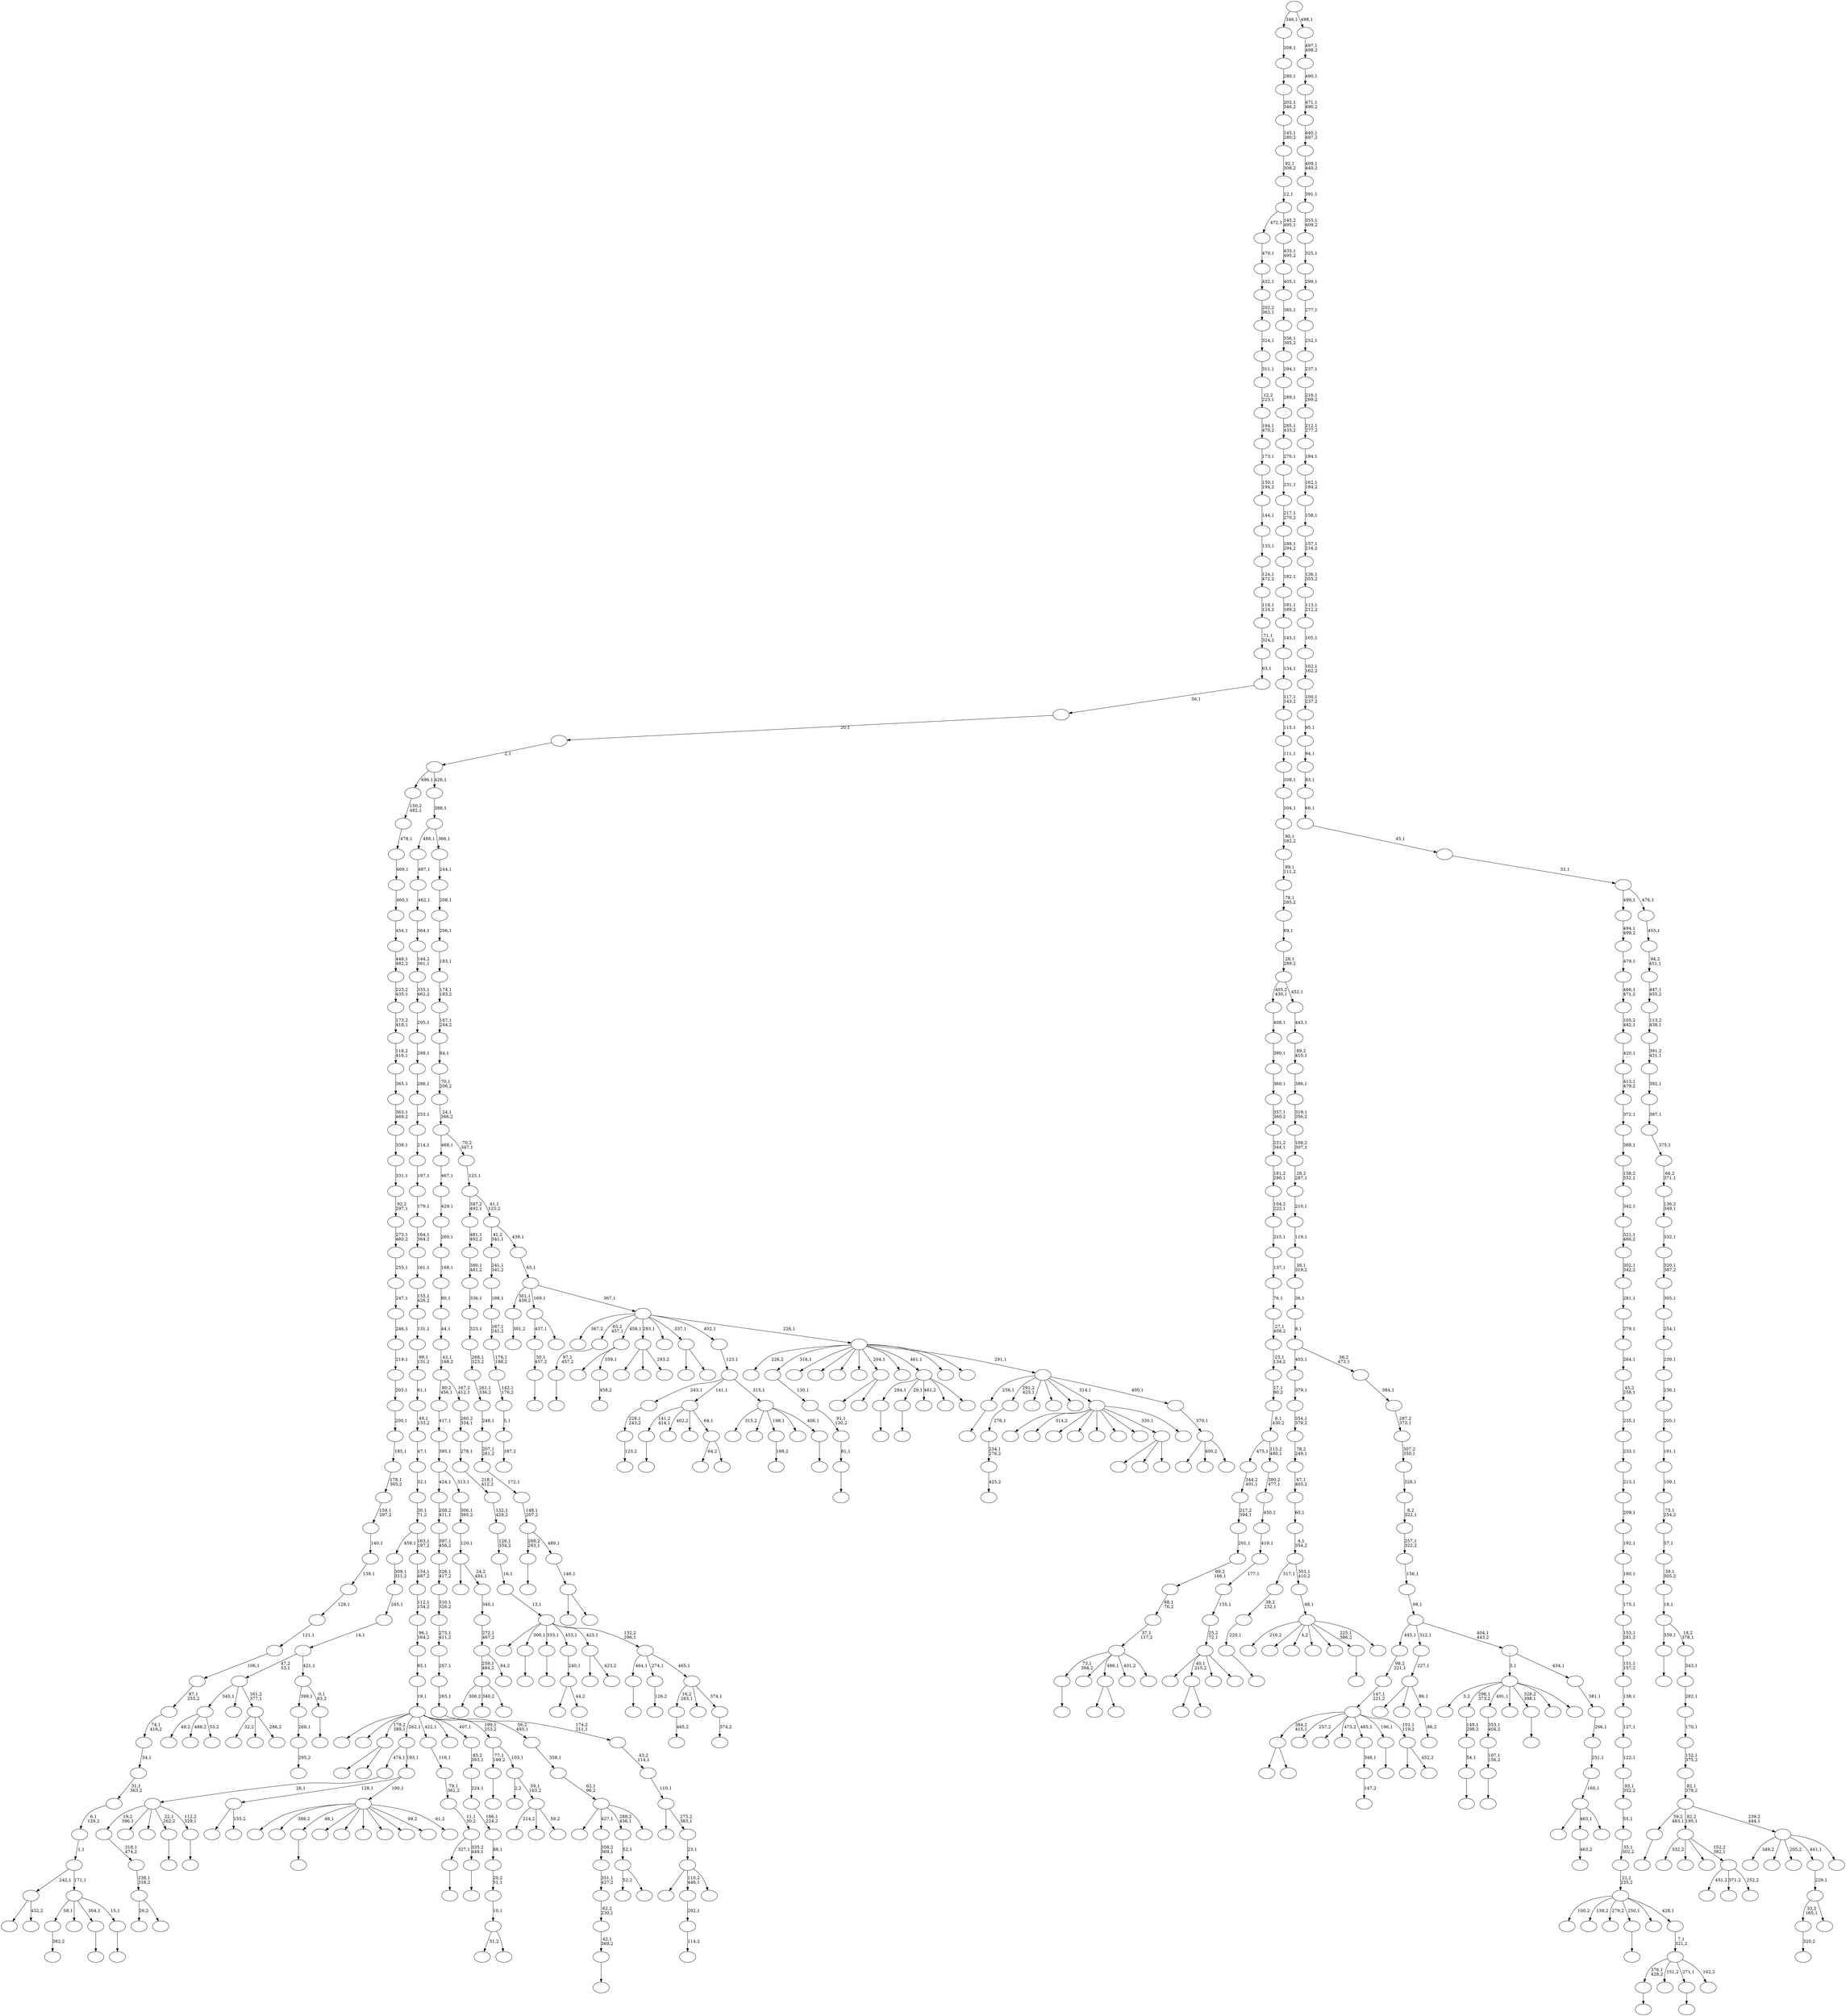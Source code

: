 digraph T {
	700 [label=""]
	699 [label=""]
	698 [label=""]
	697 [label=""]
	696 [label=""]
	695 [label=""]
	694 [label=""]
	693 [label=""]
	692 [label=""]
	691 [label=""]
	690 [label=""]
	689 [label=""]
	688 [label=""]
	687 [label=""]
	686 [label=""]
	685 [label=""]
	684 [label=""]
	683 [label=""]
	682 [label=""]
	681 [label=""]
	680 [label=""]
	679 [label=""]
	678 [label=""]
	677 [label=""]
	676 [label=""]
	675 [label=""]
	674 [label=""]
	673 [label=""]
	672 [label=""]
	671 [label=""]
	670 [label=""]
	669 [label=""]
	668 [label=""]
	667 [label=""]
	666 [label=""]
	665 [label=""]
	664 [label=""]
	663 [label=""]
	662 [label=""]
	661 [label=""]
	660 [label=""]
	659 [label=""]
	658 [label=""]
	657 [label=""]
	656 [label=""]
	655 [label=""]
	654 [label=""]
	653 [label=""]
	652 [label=""]
	651 [label=""]
	650 [label=""]
	649 [label=""]
	648 [label=""]
	647 [label=""]
	646 [label=""]
	645 [label=""]
	644 [label=""]
	643 [label=""]
	642 [label=""]
	641 [label=""]
	640 [label=""]
	639 [label=""]
	638 [label=""]
	637 [label=""]
	636 [label=""]
	635 [label=""]
	634 [label=""]
	633 [label=""]
	632 [label=""]
	631 [label=""]
	630 [label=""]
	629 [label=""]
	628 [label=""]
	627 [label=""]
	626 [label=""]
	625 [label=""]
	624 [label=""]
	623 [label=""]
	622 [label=""]
	621 [label=""]
	620 [label=""]
	619 [label=""]
	618 [label=""]
	617 [label=""]
	616 [label=""]
	615 [label=""]
	614 [label=""]
	613 [label=""]
	612 [label=""]
	611 [label=""]
	610 [label=""]
	609 [label=""]
	608 [label=""]
	607 [label=""]
	606 [label=""]
	605 [label=""]
	604 [label=""]
	603 [label=""]
	602 [label=""]
	601 [label=""]
	600 [label=""]
	599 [label=""]
	598 [label=""]
	597 [label=""]
	596 [label=""]
	595 [label=""]
	594 [label=""]
	593 [label=""]
	592 [label=""]
	591 [label=""]
	590 [label=""]
	589 [label=""]
	588 [label=""]
	587 [label=""]
	586 [label=""]
	585 [label=""]
	584 [label=""]
	583 [label=""]
	582 [label=""]
	581 [label=""]
	580 [label=""]
	579 [label=""]
	578 [label=""]
	577 [label=""]
	576 [label=""]
	575 [label=""]
	574 [label=""]
	573 [label=""]
	572 [label=""]
	571 [label=""]
	570 [label=""]
	569 [label=""]
	568 [label=""]
	567 [label=""]
	566 [label=""]
	565 [label=""]
	564 [label=""]
	563 [label=""]
	562 [label=""]
	561 [label=""]
	560 [label=""]
	559 [label=""]
	558 [label=""]
	557 [label=""]
	556 [label=""]
	555 [label=""]
	554 [label=""]
	553 [label=""]
	552 [label=""]
	551 [label=""]
	550 [label=""]
	549 [label=""]
	548 [label=""]
	547 [label=""]
	546 [label=""]
	545 [label=""]
	544 [label=""]
	543 [label=""]
	542 [label=""]
	541 [label=""]
	540 [label=""]
	539 [label=""]
	538 [label=""]
	537 [label=""]
	536 [label=""]
	535 [label=""]
	534 [label=""]
	533 [label=""]
	532 [label=""]
	531 [label=""]
	530 [label=""]
	529 [label=""]
	528 [label=""]
	527 [label=""]
	526 [label=""]
	525 [label=""]
	524 [label=""]
	523 [label=""]
	522 [label=""]
	521 [label=""]
	520 [label=""]
	519 [label=""]
	518 [label=""]
	517 [label=""]
	516 [label=""]
	515 [label=""]
	514 [label=""]
	513 [label=""]
	512 [label=""]
	511 [label=""]
	510 [label=""]
	509 [label=""]
	508 [label=""]
	507 [label=""]
	506 [label=""]
	505 [label=""]
	504 [label=""]
	503 [label=""]
	502 [label=""]
	501 [label=""]
	500 [label=""]
	499 [label=""]
	498 [label=""]
	497 [label=""]
	496 [label=""]
	495 [label=""]
	494 [label=""]
	493 [label=""]
	492 [label=""]
	491 [label=""]
	490 [label=""]
	489 [label=""]
	488 [label=""]
	487 [label=""]
	486 [label=""]
	485 [label=""]
	484 [label=""]
	483 [label=""]
	482 [label=""]
	481 [label=""]
	480 [label=""]
	479 [label=""]
	478 [label=""]
	477 [label=""]
	476 [label=""]
	475 [label=""]
	474 [label=""]
	473 [label=""]
	472 [label=""]
	471 [label=""]
	470 [label=""]
	469 [label=""]
	468 [label=""]
	467 [label=""]
	466 [label=""]
	465 [label=""]
	464 [label=""]
	463 [label=""]
	462 [label=""]
	461 [label=""]
	460 [label=""]
	459 [label=""]
	458 [label=""]
	457 [label=""]
	456 [label=""]
	455 [label=""]
	454 [label=""]
	453 [label=""]
	452 [label=""]
	451 [label=""]
	450 [label=""]
	449 [label=""]
	448 [label=""]
	447 [label=""]
	446 [label=""]
	445 [label=""]
	444 [label=""]
	443 [label=""]
	442 [label=""]
	441 [label=""]
	440 [label=""]
	439 [label=""]
	438 [label=""]
	437 [label=""]
	436 [label=""]
	435 [label=""]
	434 [label=""]
	433 [label=""]
	432 [label=""]
	431 [label=""]
	430 [label=""]
	429 [label=""]
	428 [label=""]
	427 [label=""]
	426 [label=""]
	425 [label=""]
	424 [label=""]
	423 [label=""]
	422 [label=""]
	421 [label=""]
	420 [label=""]
	419 [label=""]
	418 [label=""]
	417 [label=""]
	416 [label=""]
	415 [label=""]
	414 [label=""]
	413 [label=""]
	412 [label=""]
	411 [label=""]
	410 [label=""]
	409 [label=""]
	408 [label=""]
	407 [label=""]
	406 [label=""]
	405 [label=""]
	404 [label=""]
	403 [label=""]
	402 [label=""]
	401 [label=""]
	400 [label=""]
	399 [label=""]
	398 [label=""]
	397 [label=""]
	396 [label=""]
	395 [label=""]
	394 [label=""]
	393 [label=""]
	392 [label=""]
	391 [label=""]
	390 [label=""]
	389 [label=""]
	388 [label=""]
	387 [label=""]
	386 [label=""]
	385 [label=""]
	384 [label=""]
	383 [label=""]
	382 [label=""]
	381 [label=""]
	380 [label=""]
	379 [label=""]
	378 [label=""]
	377 [label=""]
	376 [label=""]
	375 [label=""]
	374 [label=""]
	373 [label=""]
	372 [label=""]
	371 [label=""]
	370 [label=""]
	369 [label=""]
	368 [label=""]
	367 [label=""]
	366 [label=""]
	365 [label=""]
	364 [label=""]
	363 [label=""]
	362 [label=""]
	361 [label=""]
	360 [label=""]
	359 [label=""]
	358 [label=""]
	357 [label=""]
	356 [label=""]
	355 [label=""]
	354 [label=""]
	353 [label=""]
	352 [label=""]
	351 [label=""]
	350 [label=""]
	349 [label=""]
	348 [label=""]
	347 [label=""]
	346 [label=""]
	345 [label=""]
	344 [label=""]
	343 [label=""]
	342 [label=""]
	341 [label=""]
	340 [label=""]
	339 [label=""]
	338 [label=""]
	337 [label=""]
	336 [label=""]
	335 [label=""]
	334 [label=""]
	333 [label=""]
	332 [label=""]
	331 [label=""]
	330 [label=""]
	329 [label=""]
	328 [label=""]
	327 [label=""]
	326 [label=""]
	325 [label=""]
	324 [label=""]
	323 [label=""]
	322 [label=""]
	321 [label=""]
	320 [label=""]
	319 [label=""]
	318 [label=""]
	317 [label=""]
	316 [label=""]
	315 [label=""]
	314 [label=""]
	313 [label=""]
	312 [label=""]
	311 [label=""]
	310 [label=""]
	309 [label=""]
	308 [label=""]
	307 [label=""]
	306 [label=""]
	305 [label=""]
	304 [label=""]
	303 [label=""]
	302 [label=""]
	301 [label=""]
	300 [label=""]
	299 [label=""]
	298 [label=""]
	297 [label=""]
	296 [label=""]
	295 [label=""]
	294 [label=""]
	293 [label=""]
	292 [label=""]
	291 [label=""]
	290 [label=""]
	289 [label=""]
	288 [label=""]
	287 [label=""]
	286 [label=""]
	285 [label=""]
	284 [label=""]
	283 [label=""]
	282 [label=""]
	281 [label=""]
	280 [label=""]
	279 [label=""]
	278 [label=""]
	277 [label=""]
	276 [label=""]
	275 [label=""]
	274 [label=""]
	273 [label=""]
	272 [label=""]
	271 [label=""]
	270 [label=""]
	269 [label=""]
	268 [label=""]
	267 [label=""]
	266 [label=""]
	265 [label=""]
	264 [label=""]
	263 [label=""]
	262 [label=""]
	261 [label=""]
	260 [label=""]
	259 [label=""]
	258 [label=""]
	257 [label=""]
	256 [label=""]
	255 [label=""]
	254 [label=""]
	253 [label=""]
	252 [label=""]
	251 [label=""]
	250 [label=""]
	249 [label=""]
	248 [label=""]
	247 [label=""]
	246 [label=""]
	245 [label=""]
	244 [label=""]
	243 [label=""]
	242 [label=""]
	241 [label=""]
	240 [label=""]
	239 [label=""]
	238 [label=""]
	237 [label=""]
	236 [label=""]
	235 [label=""]
	234 [label=""]
	233 [label=""]
	232 [label=""]
	231 [label=""]
	230 [label=""]
	229 [label=""]
	228 [label=""]
	227 [label=""]
	226 [label=""]
	225 [label=""]
	224 [label=""]
	223 [label=""]
	222 [label=""]
	221 [label=""]
	220 [label=""]
	219 [label=""]
	218 [label=""]
	217 [label=""]
	216 [label=""]
	215 [label=""]
	214 [label=""]
	213 [label=""]
	212 [label=""]
	211 [label=""]
	210 [label=""]
	209 [label=""]
	208 [label=""]
	207 [label=""]
	206 [label=""]
	205 [label=""]
	204 [label=""]
	203 [label=""]
	202 [label=""]
	201 [label=""]
	200 [label=""]
	199 [label=""]
	198 [label=""]
	197 [label=""]
	196 [label=""]
	195 [label=""]
	194 [label=""]
	193 [label=""]
	192 [label=""]
	191 [label=""]
	190 [label=""]
	189 [label=""]
	188 [label=""]
	187 [label=""]
	186 [label=""]
	185 [label=""]
	184 [label=""]
	183 [label=""]
	182 [label=""]
	181 [label=""]
	180 [label=""]
	179 [label=""]
	178 [label=""]
	177 [label=""]
	176 [label=""]
	175 [label=""]
	174 [label=""]
	173 [label=""]
	172 [label=""]
	171 [label=""]
	170 [label=""]
	169 [label=""]
	168 [label=""]
	167 [label=""]
	166 [label=""]
	165 [label=""]
	164 [label=""]
	163 [label=""]
	162 [label=""]
	161 [label=""]
	160 [label=""]
	159 [label=""]
	158 [label=""]
	157 [label=""]
	156 [label=""]
	155 [label=""]
	154 [label=""]
	153 [label=""]
	152 [label=""]
	151 [label=""]
	150 [label=""]
	149 [label=""]
	148 [label=""]
	147 [label=""]
	146 [label=""]
	145 [label=""]
	144 [label=""]
	143 [label=""]
	142 [label=""]
	141 [label=""]
	140 [label=""]
	139 [label=""]
	138 [label=""]
	137 [label=""]
	136 [label=""]
	135 [label=""]
	134 [label=""]
	133 [label=""]
	132 [label=""]
	131 [label=""]
	130 [label=""]
	129 [label=""]
	128 [label=""]
	127 [label=""]
	126 [label=""]
	125 [label=""]
	124 [label=""]
	123 [label=""]
	122 [label=""]
	121 [label=""]
	120 [label=""]
	119 [label=""]
	118 [label=""]
	117 [label=""]
	116 [label=""]
	115 [label=""]
	114 [label=""]
	113 [label=""]
	112 [label=""]
	111 [label=""]
	110 [label=""]
	109 [label=""]
	108 [label=""]
	107 [label=""]
	106 [label=""]
	105 [label=""]
	104 [label=""]
	103 [label=""]
	102 [label=""]
	101 [label=""]
	100 [label=""]
	99 [label=""]
	98 [label=""]
	97 [label=""]
	96 [label=""]
	95 [label=""]
	94 [label=""]
	93 [label=""]
	92 [label=""]
	91 [label=""]
	90 [label=""]
	89 [label=""]
	88 [label=""]
	87 [label=""]
	86 [label=""]
	85 [label=""]
	84 [label=""]
	83 [label=""]
	82 [label=""]
	81 [label=""]
	80 [label=""]
	79 [label=""]
	78 [label=""]
	77 [label=""]
	76 [label=""]
	75 [label=""]
	74 [label=""]
	73 [label=""]
	72 [label=""]
	71 [label=""]
	70 [label=""]
	69 [label=""]
	68 [label=""]
	67 [label=""]
	66 [label=""]
	65 [label=""]
	64 [label=""]
	63 [label=""]
	62 [label=""]
	61 [label=""]
	60 [label=""]
	59 [label=""]
	58 [label=""]
	57 [label=""]
	56 [label=""]
	55 [label=""]
	54 [label=""]
	53 [label=""]
	52 [label=""]
	51 [label=""]
	50 [label=""]
	49 [label=""]
	48 [label=""]
	47 [label=""]
	46 [label=""]
	45 [label=""]
	44 [label=""]
	43 [label=""]
	42 [label=""]
	41 [label=""]
	40 [label=""]
	39 [label=""]
	38 [label=""]
	37 [label=""]
	36 [label=""]
	35 [label=""]
	34 [label=""]
	33 [label=""]
	32 [label=""]
	31 [label=""]
	30 [label=""]
	29 [label=""]
	28 [label=""]
	27 [label=""]
	26 [label=""]
	25 [label=""]
	24 [label=""]
	23 [label=""]
	22 [label=""]
	21 [label=""]
	20 [label=""]
	19 [label=""]
	18 [label=""]
	17 [label=""]
	16 [label=""]
	15 [label=""]
	14 [label=""]
	13 [label=""]
	12 [label=""]
	11 [label=""]
	10 [label=""]
	9 [label=""]
	8 [label=""]
	7 [label=""]
	6 [label=""]
	5 [label=""]
	4 [label=""]
	3 [label=""]
	2 [label=""]
	1 [label=""]
	0 [label=""]
	696 -> 697 [label=""]
	693 -> 694 [label=""]
	692 -> 693 [label="42,1\n369,2"]
	691 -> 692 [label="62,2\n230,1"]
	690 -> 691 [label="351,1\n427,2"]
	689 -> 690 [label="358,2\n369,1"]
	681 -> 682 [label="123,2"]
	680 -> 681 [label="228,1\n243,2"]
	678 -> 679 [label=""]
	670 -> 671 [label=""]
	665 -> 666 [label=""]
	662 -> 663 [label=""]
	661 -> 662 [label="54,1"]
	660 -> 661 [label="149,1\n298,2"]
	658 -> 659 [label=""]
	656 -> 657 [label=""]
	652 -> 653 [label=""]
	650 -> 651 [label=""]
	649 -> 650 [label="81,1"]
	648 -> 649 [label="91,1\n130,2"]
	647 -> 648 [label="130,1"]
	639 -> 640 [label="114,2"]
	638 -> 639 [label="292,1"]
	636 -> 642 [label=""]
	636 -> 637 [label=""]
	635 -> 636 [label="146,1"]
	634 -> 665 [label="268,2\n283,1"]
	634 -> 635 [label="489,1"]
	633 -> 634 [label="148,1\n207,2"]
	632 -> 633 [label="172,1"]
	631 -> 632 [label="207,1\n261,2"]
	630 -> 631 [label="248,1"]
	629 -> 630 [label="261,1\n336,2"]
	628 -> 629 [label="268,1\n323,2"]
	627 -> 628 [label="323,1"]
	626 -> 627 [label="336,1"]
	625 -> 626 [label="380,1\n481,2"]
	624 -> 625 [label="481,1\n492,2"]
	620 -> 621 [label=""]
	617 -> 618 [label="425,2"]
	616 -> 617 [label="234,1\n276,2"]
	615 -> 616 [label="276,1"]
	612 -> 613 [label=""]
	608 -> 698 [label=""]
	608 -> 609 [label="155,2"]
	606 -> 684 [label="26,2"]
	606 -> 607 [label=""]
	605 -> 606 [label="238,1\n318,2"]
	604 -> 605 [label="318,1\n474,2"]
	601 -> 602 [label=""]
	600 -> 601 [label="97,1\n457,2"]
	597 -> 623 [label=""]
	597 -> 598 [label=""]
	593 -> 594 [label="295,2"]
	592 -> 593 [label="269,1"]
	588 -> 589 [label=""]
	587 -> 588 [label="220,1"]
	586 -> 587 [label="38,2\n232,1"]
	583 -> 584 [label="198,2"]
	580 -> 581 [label=""]
	579 -> 580 [label="107,1\n156,2"]
	578 -> 579 [label="353,1\n404,2"]
	574 -> 575 [label="320,2"]
	571 -> 572 [label="362,2"]
	569 -> 619 [label=""]
	569 -> 570 [label=""]
	564 -> 614 [label=""]
	564 -> 565 [label=""]
	560 -> 561 [label="465,2"]
	556 -> 557 [label=""]
	553 -> 554 [label=""]
	550 -> 551 [label="458,2"]
	549 -> 667 [label=""]
	549 -> 550 [label="359,1"]
	546 -> 547 [label=""]
	543 -> 544 [label="463,2"]
	541 -> 542 [label=""]
	526 -> 527 [label=""]
	525 -> 526 [label="50,1\n437,2"]
	522 -> 573 [label=""]
	522 -> 523 [label=""]
	516 -> 517 [label=""]
	513 -> 514 [label=""]
	510 -> 511 [label=""]
	509 -> 604 [label="19,2\n396,1"]
	509 -> 548 [label=""]
	509 -> 540 [label=""]
	509 -> 516 [label="22,1\n262,2"]
	509 -> 510 [label="112,2\n329,1"]
	508 -> 509 [label="26,1"]
	500 -> 501 [label="187,2"]
	499 -> 500 [label="5,1"]
	498 -> 499 [label="142,1\n176,2"]
	497 -> 498 [label="176,1\n188,2"]
	496 -> 497 [label="187,1\n241,2"]
	495 -> 496 [label="188,1"]
	494 -> 495 [label="241,1\n341,2"]
	492 -> 668 [label=""]
	492 -> 493 [label=""]
	487 -> 488 [label="301,2"]
	485 -> 673 [label=""]
	485 -> 638 [label="110,2\n446,1"]
	485 -> 486 [label=""]
	484 -> 485 [label="23,1"]
	483 -> 535 [label=""]
	483 -> 484 [label="275,2\n383,1"]
	482 -> 483 [label="110,1"]
	481 -> 482 [label="43,2\n114,1"]
	480 -> 481 [label="174,2\n211,1"]
	479 -> 480 [label="265,1"]
	478 -> 479 [label="267,1"]
	477 -> 478 [label="275,1\n411,2"]
	476 -> 477 [label="310,1\n326,2"]
	475 -> 476 [label="326,1\n417,2"]
	474 -> 475 [label="397,1\n456,2"]
	473 -> 474 [label="208,2\n411,1"]
	470 -> 591 [label="64,2"]
	470 -> 471 [label=""]
	469 -> 678 [label="141,2\n414,1"]
	469 -> 563 [label="402,2"]
	469 -> 521 [label=""]
	469 -> 470 [label="64,1"]
	466 -> 467 [label="126,2"]
	461 -> 538 [label="306,2"]
	461 -> 536 [label="340,2"]
	461 -> 462 [label=""]
	458 -> 700 [label=""]
	458 -> 459 [label="432,2"]
	454 -> 646 [label="49,2"]
	454 -> 545 [label="488,2"]
	454 -> 455 [label="53,2"]
	451 -> 504 [label=""]
	451 -> 502 [label=""]
	451 -> 452 [label=""]
	449 -> 645 [label=""]
	449 -> 596 [label="314,2"]
	449 -> 537 [label=""]
	449 -> 528 [label=""]
	449 -> 518 [label=""]
	449 -> 506 [label=""]
	449 -> 489 [label=""]
	449 -> 451 [label="330,1"]
	449 -> 450 [label=""]
	444 -> 669 [label=""]
	444 -> 445 [label="44,2"]
	443 -> 444 [label="240,1"]
	439 -> 440 [label=""]
	437 -> 699 [label=""]
	437 -> 688 [label="388,2"]
	437 -> 541 [label="46,1"]
	437 -> 524 [label=""]
	437 -> 503 [label=""]
	437 -> 460 [label=""]
	437 -> 453 [label=""]
	437 -> 442 [label=""]
	437 -> 441 [label="99,2"]
	437 -> 438 [label="61,2"]
	436 -> 608 [label="128,1"]
	436 -> 437 [label="190,1"]
	435 -> 508 [label="474,1"]
	435 -> 436 [label="193,1"]
	433 -> 525 [label="437,1"]
	433 -> 434 [label=""]
	431 -> 432 [label=""]
	429 -> 430 [label="147,2"]
	428 -> 429 [label="348,1"]
	425 -> 461 [label="259,1\n484,2"]
	425 -> 426 [label="84,2"]
	424 -> 425 [label="272,1\n467,2"]
	423 -> 424 [label="340,1"]
	422 -> 505 [label=""]
	422 -> 423 [label="24,2\n484,1"]
	421 -> 422 [label="120,1"]
	420 -> 421 [label="306,1\n395,2"]
	419 -> 473 [label="424,1"]
	419 -> 420 [label="313,1"]
	418 -> 419 [label="395,1"]
	417 -> 418 [label="417,1"]
	415 -> 416 [label=""]
	414 -> 656 [label="327,1"]
	414 -> 415 [label="335,2\n449,1"]
	413 -> 414 [label="11,1\n30,2"]
	412 -> 413 [label="79,1\n361,2"]
	411 -> 412 [label="116,1"]
	409 -> 652 [label="284,1"]
	409 -> 612 [label="29,1"]
	409 -> 562 [label="461,2"]
	409 -> 447 [label=""]
	409 -> 410 [label=""]
	407 -> 408 [label=""]
	405 -> 406 [label=""]
	401 -> 567 [label="52,2"]
	401 -> 402 [label=""]
	400 -> 401 [label="52,1"]
	398 -> 696 [label="73,1\n394,2"]
	398 -> 566 [label=""]
	398 -> 564 [label="486,1"]
	398 -> 448 [label="401,2"]
	398 -> 399 [label=""]
	397 -> 398 [label="37,1\n117,2"]
	396 -> 397 [label="68,1\n76,2"]
	395 -> 396 [label="69,2\n166,1"]
	394 -> 395 [label="201,1"]
	393 -> 394 [label="217,2\n394,1"]
	392 -> 393 [label="344,2\n401,1"]
	390 -> 672 [label="32,2"]
	390 -> 622 [label=""]
	390 -> 391 [label="286,2"]
	389 -> 454 [label="345,1"]
	389 -> 404 [label=""]
	389 -> 390 [label="161,2\n377,1"]
	387 -> 687 [label=""]
	387 -> 403 [label=""]
	387 -> 388 [label="293,2"]
	384 -> 385 [label=""]
	382 -> 490 [label=""]
	382 -> 383 [label="423,2"]
	380 -> 381 [label=""]
	374 -> 375 [label=""]
	373 -> 571 [label="58,1"]
	373 -> 539 [label=""]
	373 -> 439 [label="304,1"]
	373 -> 374 [label="15,1"]
	372 -> 458 [label="242,1"]
	372 -> 373 [label="171,1"]
	371 -> 372 [label="1,1"]
	370 -> 371 [label="6,1\n129,2"]
	369 -> 370 [label="31,1\n363,2"]
	368 -> 369 [label="34,1"]
	367 -> 368 [label="74,1\n416,2"]
	366 -> 367 [label="87,1\n255,2"]
	365 -> 366 [label="106,1"]
	364 -> 365 [label="121,1"]
	363 -> 364 [label="129,1"]
	362 -> 363 [label="139,1"]
	361 -> 362 [label="140,1"]
	360 -> 361 [label="159,1\n297,2"]
	359 -> 360 [label="178,1\n365,2"]
	358 -> 359 [label="185,1"]
	357 -> 358 [label="200,1"]
	356 -> 357 [label="203,1"]
	355 -> 356 [label="219,1"]
	354 -> 355 [label="246,1"]
	353 -> 354 [label="247,1"]
	352 -> 353 [label="255,1"]
	351 -> 352 [label="273,1\n460,2"]
	350 -> 351 [label="92,2\n297,1"]
	349 -> 350 [label="331,1"]
	348 -> 349 [label="338,1"]
	347 -> 348 [label="363,1\n469,2"]
	346 -> 347 [label="365,1"]
	345 -> 346 [label="118,2\n416,1"]
	344 -> 345 [label="173,2\n418,1"]
	343 -> 344 [label="223,2\n435,1"]
	342 -> 343 [label="448,1\n482,2"]
	341 -> 342 [label="454,1"]
	340 -> 341 [label="460,1"]
	339 -> 340 [label="469,1"]
	338 -> 339 [label="478,1"]
	337 -> 338 [label="150,2\n482,1"]
	335 -> 685 [label="210,2"]
	335 -> 655 [label=""]
	335 -> 595 [label="4,2"]
	335 -> 558 [label=""]
	335 -> 507 [label=""]
	335 -> 407 [label="225,1\n386,2"]
	335 -> 336 [label=""]
	334 -> 335 [label="48,1"]
	333 -> 586 [label="317,1"]
	333 -> 334 [label="303,1\n410,2"]
	332 -> 333 [label="4,1\n354,2"]
	331 -> 332 [label="60,1"]
	330 -> 331 [label="67,1\n403,2"]
	329 -> 330 [label="78,2\n249,1"]
	328 -> 329 [label="354,1\n379,2"]
	327 -> 328 [label="379,1"]
	325 -> 654 [label=""]
	325 -> 522 [label="40,1\n215,2"]
	325 -> 464 [label=""]
	325 -> 326 [label=""]
	324 -> 325 [label="25,2\n72,1"]
	323 -> 324 [label="135,1"]
	322 -> 323 [label="177,1"]
	321 -> 322 [label="419,1"]
	320 -> 321 [label="450,1"]
	319 -> 320 [label="390,2\n477,1"]
	318 -> 392 [label="475,1"]
	318 -> 319 [label="115,2\n480,1"]
	317 -> 318 [label="9,1\n430,2"]
	316 -> 317 [label="17,1\n90,2"]
	315 -> 316 [label="25,1\n134,2"]
	314 -> 315 [label="27,1\n408,2"]
	313 -> 314 [label="76,1"]
	312 -> 313 [label="137,1"]
	311 -> 312 [label="215,1"]
	310 -> 311 [label="104,2\n222,1"]
	309 -> 310 [label="181,2\n290,1"]
	308 -> 309 [label="231,2\n344,1"]
	307 -> 308 [label="357,1\n360,2"]
	306 -> 307 [label="360,1"]
	305 -> 306 [label="390,1"]
	304 -> 305 [label="408,1"]
	302 -> 303 [label=""]
	301 -> 592 [label="399,1"]
	301 -> 302 [label="0,1\n63,2"]
	300 -> 389 [label="47,2\n53,1"]
	300 -> 301 [label="421,1"]
	299 -> 300 [label="14,1"]
	298 -> 299 [label="245,1"]
	297 -> 298 [label="309,1\n311,2"]
	292 -> 512 [label="51,2"]
	292 -> 293 [label=""]
	291 -> 292 [label="10,1"]
	290 -> 291 [label="20,2\n51,1"]
	289 -> 290 [label="88,1"]
	288 -> 289 [label="186,1\n224,2"]
	287 -> 288 [label="224,1"]
	286 -> 287 [label="85,2\n393,1"]
	284 -> 285 [label=""]
	281 -> 472 [label=""]
	281 -> 282 [label="452,2"]
	280 -> 597 [label="384,2\n415,1"]
	280 -> 590 [label="257,2"]
	280 -> 568 [label=""]
	280 -> 446 [label="473,2"]
	280 -> 428 [label="485,1"]
	280 -> 405 [label="196,1"]
	280 -> 281 [label="101,1\n119,2"]
	279 -> 280 [label="147,1\n221,2"]
	278 -> 279 [label="98,2\n221,1"]
	276 -> 664 [label="3,2"]
	276 -> 660 [label="298,1\n373,2"]
	276 -> 578 [label="491,1"]
	276 -> 534 [label=""]
	276 -> 513 [label="328,2\n398,1"]
	276 -> 463 [label=""]
	276 -> 277 [label=""]
	274 -> 275 [label="374,2"]
	273 -> 560 [label="16,2\n263,1"]
	273 -> 520 [label=""]
	273 -> 274 [label="374,1"]
	272 -> 658 [label="464,1"]
	272 -> 466 [label="274,1"]
	272 -> 273 [label="465,1"]
	271 -> 585 [label=""]
	271 -> 556 [label="300,1"]
	271 -> 553 [label="333,1"]
	271 -> 443 [label="453,1"]
	271 -> 382 [label="423,1"]
	271 -> 272 [label="132,2\n296,1"]
	270 -> 271 [label="13,1"]
	269 -> 270 [label="16,1"]
	268 -> 269 [label="126,1\n334,2"]
	267 -> 268 [label="132,1\n429,2"]
	266 -> 267 [label="218,1\n412,2"]
	265 -> 266 [label="278,1"]
	264 -> 265 [label="260,2\n334,1"]
	263 -> 417 [label="80,2\n456,1"]
	263 -> 264 [label="167,2\n412,1"]
	262 -> 263 [label="43,1\n168,2"]
	261 -> 262 [label="44,1"]
	260 -> 261 [label="80,1"]
	259 -> 260 [label="168,1"]
	258 -> 259 [label="260,1"]
	257 -> 258 [label="429,1"]
	256 -> 257 [label="467,1"]
	254 -> 533 [label="214,2"]
	254 -> 491 [label=""]
	254 -> 255 [label="59,2"]
	253 -> 296 [label="2,2"]
	253 -> 254 [label="59,1\n163,2"]
	252 -> 431 [label="77,1\n199,2"]
	252 -> 253 [label="103,1"]
	250 -> 620 [label="376,1\n428,2"]
	250 -> 582 [label="151,2"]
	250 -> 546 [label="271,1"]
	250 -> 251 [label="102,2"]
	249 -> 250 [label="7,1\n321,2"]
	248 -> 674 [label="100,2"]
	248 -> 559 [label="138,2"]
	248 -> 457 [label="279,2"]
	248 -> 384 [label="250,1"]
	248 -> 378 [label=""]
	248 -> 249 [label="428,1"]
	247 -> 248 [label="21,1\n235,2"]
	246 -> 247 [label="35,1\n302,2"]
	245 -> 246 [label="55,1"]
	244 -> 245 [label="93,1\n352,2"]
	243 -> 244 [label="122,1"]
	242 -> 243 [label="127,1"]
	241 -> 242 [label="138,1"]
	240 -> 241 [label="151,1\n157,2"]
	239 -> 240 [label="153,1\n281,2"]
	238 -> 239 [label="175,1"]
	237 -> 238 [label="180,1"]
	236 -> 237 [label="192,1"]
	235 -> 236 [label="209,1"]
	234 -> 235 [label="213,1"]
	233 -> 234 [label="233,1"]
	232 -> 233 [label="235,1"]
	231 -> 232 [label="45,2\n258,1"]
	230 -> 231 [label="264,1"]
	229 -> 230 [label="279,1"]
	228 -> 229 [label="281,1"]
	227 -> 228 [label="302,1\n342,2"]
	226 -> 227 [label="321,1\n466,2"]
	225 -> 226 [label="342,1"]
	224 -> 225 [label="158,2\n352,1"]
	223 -> 224 [label="368,1"]
	222 -> 223 [label="372,1"]
	221 -> 222 [label="413,1\n479,2"]
	220 -> 221 [label="420,1"]
	219 -> 220 [label="105,2\n442,1"]
	218 -> 219 [label="466,1\n471,2"]
	217 -> 218 [label="479,1"]
	216 -> 217 [label="494,1\n499,2"]
	214 -> 427 [label=""]
	214 -> 215 [label=""]
	212 -> 695 [label=""]
	212 -> 689 [label="427,1"]
	212 -> 400 [label="288,2\n436,1"]
	212 -> 213 [label=""]
	211 -> 212 [label="62,1\n96,2"]
	210 -> 211 [label="358,1"]
	209 -> 677 [label=""]
	209 -> 532 [label=""]
	209 -> 492 [label="179,2\n389,1"]
	209 -> 435 [label="262,1"]
	209 -> 411 [label="422,1"]
	209 -> 295 [label=""]
	209 -> 286 [label="407,1"]
	209 -> 252 [label="199,1\n253,2"]
	209 -> 210 [label="56,2\n493,1"]
	208 -> 209 [label="19,1"]
	207 -> 208 [label="85,1"]
	206 -> 207 [label="96,1\n164,2"]
	205 -> 206 [label="112,1\n154,2"]
	204 -> 205 [label="154,1\n487,2"]
	203 -> 297 [label="459,1"]
	203 -> 204 [label="163,1\n197,2"]
	202 -> 203 [label="30,1\n71,2"]
	201 -> 202 [label="32,1"]
	200 -> 201 [label="47,1"]
	199 -> 200 [label="49,1\n133,2"]
	198 -> 199 [label="61,1"]
	197 -> 198 [label="99,1\n131,2"]
	196 -> 197 [label="131,1"]
	195 -> 196 [label="155,1\n426,2"]
	194 -> 195 [label="161,1"]
	193 -> 194 [label="164,1\n364,2"]
	192 -> 193 [label="179,1"]
	191 -> 192 [label="197,1"]
	190 -> 191 [label="214,1"]
	189 -> 190 [label="253,1"]
	188 -> 189 [label="286,1"]
	187 -> 188 [label="288,1"]
	186 -> 187 [label="295,1"]
	185 -> 186 [label="335,1\n462,2"]
	184 -> 185 [label="144,2\n361,1"]
	183 -> 184 [label="364,1"]
	182 -> 183 [label="462,1"]
	181 -> 182 [label="487,1"]
	179 -> 180 [label="86,2"]
	178 -> 611 [label=""]
	178 -> 376 [label=""]
	178 -> 179 [label="86,1"]
	177 -> 178 [label="227,1"]
	175 -> 574 [label="33,2\n165,1"]
	175 -> 176 [label=""]
	174 -> 175 [label="229,1"]
	172 -> 173 [label=""]
	171 -> 686 [label="315,2"]
	171 -> 675 [label=""]
	171 -> 583 [label="198,1"]
	171 -> 456 [label=""]
	171 -> 172 [label="406,1"]
	170 -> 680 [label="243,1"]
	170 -> 469 [label="141,1"]
	170 -> 171 [label="315,1"]
	169 -> 170 [label="123,1"]
	167 -> 531 [label=""]
	167 -> 515 [label="400,2"]
	167 -> 168 [label=""]
	166 -> 167 [label="370,1"]
	165 -> 670 [label="256,1"]
	165 -> 615 [label="291,2\n425,1"]
	165 -> 552 [label=""]
	165 -> 519 [label=""]
	165 -> 468 [label=""]
	165 -> 449 [label="314,1"]
	165 -> 166 [label="400,1"]
	164 -> 676 [label="226,2"]
	164 -> 647 [label="316,1"]
	164 -> 644 [label=""]
	164 -> 610 [label=""]
	164 -> 603 [label=""]
	164 -> 577 [label=""]
	164 -> 569 [label="204,1"]
	164 -> 529 [label=""]
	164 -> 409 [label="461,1"]
	164 -> 379 [label=""]
	164 -> 294 [label=""]
	164 -> 165 [label="291,1"]
	163 -> 683 [label="367,2"]
	163 -> 600 [label="65,2\n457,1"]
	163 -> 549 [label="458,1"]
	163 -> 387 [label="293,1"]
	163 -> 386 [label=""]
	163 -> 214 [label="337,1"]
	163 -> 169 [label="402,1"]
	163 -> 164 [label="226,1"]
	162 -> 487 [label="301,1\n439,2"]
	162 -> 433 [label="169,1"]
	162 -> 163 [label="367,1"]
	161 -> 162 [label="65,1"]
	160 -> 494 [label="41,2\n341,1"]
	160 -> 161 [label="439,1"]
	159 -> 624 [label="347,2\n492,1"]
	159 -> 160 [label="41,1\n125,2"]
	158 -> 159 [label="125,1"]
	157 -> 256 [label="468,1"]
	157 -> 158 [label="70,2\n347,1"]
	156 -> 157 [label="24,1\n366,2"]
	155 -> 156 [label="70,1\n206,2"]
	154 -> 155 [label="84,1"]
	153 -> 154 [label="167,1\n244,2"]
	152 -> 153 [label="174,1\n183,2"]
	151 -> 152 [label="183,1"]
	150 -> 151 [label="206,1"]
	149 -> 150 [label="208,1"]
	148 -> 149 [label="244,1"]
	147 -> 181 [label="488,1"]
	147 -> 148 [label="366,1"]
	146 -> 147 [label="388,1"]
	145 -> 337 [label="496,1"]
	145 -> 146 [label="426,1"]
	144 -> 145 [label="2,1"]
	143 -> 144 [label="20,1"]
	142 -> 143 [label="56,1"]
	141 -> 142 [label="63,1"]
	140 -> 141 [label="71,1\n324,2"]
	139 -> 140 [label="118,1\n124,2"]
	138 -> 139 [label="124,1\n472,2"]
	137 -> 138 [label="133,1"]
	136 -> 137 [label="144,1"]
	135 -> 136 [label="150,1\n194,2"]
	134 -> 135 [label="173,1"]
	133 -> 134 [label="194,1\n470,2"]
	132 -> 133 [label="12,2\n223,1"]
	131 -> 132 [label="311,1"]
	130 -> 131 [label="324,1"]
	129 -> 130 [label="202,2\n362,1"]
	128 -> 129 [label="432,1"]
	127 -> 128 [label="470,1"]
	125 -> 599 [label="451,2"]
	125 -> 465 [label="371,2"]
	125 -> 126 [label="252,2"]
	124 -> 643 [label="332,2"]
	124 -> 530 [label=""]
	124 -> 283 [label=""]
	124 -> 125 [label="152,2\n382,1"]
	122 -> 641 [label=""]
	122 -> 543 [label="463,1"]
	122 -> 123 [label=""]
	121 -> 122 [label="160,1"]
	120 -> 121 [label="251,1"]
	119 -> 120 [label="266,1"]
	118 -> 119 [label="381,1"]
	117 -> 276 [label="3,1"]
	117 -> 118 [label="434,1"]
	116 -> 278 [label="445,1"]
	116 -> 177 [label="312,1"]
	116 -> 117 [label="404,1\n443,2"]
	115 -> 116 [label="98,1"]
	114 -> 115 [label="156,1"]
	113 -> 114 [label="257,1\n322,2"]
	112 -> 113 [label="8,2\n322,1"]
	111 -> 112 [label="328,1"]
	110 -> 111 [label="307,2\n350,1"]
	109 -> 110 [label="287,2\n373,1"]
	108 -> 109 [label="384,1"]
	107 -> 327 [label="403,1"]
	107 -> 108 [label="36,2\n473,1"]
	106 -> 107 [label="8,1"]
	105 -> 106 [label="36,1"]
	104 -> 105 [label="38,1\n319,2"]
	103 -> 104 [label="119,1"]
	102 -> 103 [label="210,1"]
	101 -> 102 [label="28,2\n287,1"]
	100 -> 101 [label="108,2\n307,1"]
	99 -> 100 [label="319,1\n356,2"]
	98 -> 99 [label="386,1"]
	97 -> 98 [label="89,2\n410,1"]
	96 -> 97 [label="443,1"]
	95 -> 304 [label="405,2\n430,1"]
	95 -> 96 [label="452,1"]
	94 -> 95 [label="28,1\n289,2"]
	93 -> 94 [label="69,1"]
	92 -> 93 [label="78,1\n285,2"]
	91 -> 92 [label="89,1\n111,2"]
	90 -> 91 [label="90,1\n182,2"]
	89 -> 90 [label="104,1"]
	88 -> 89 [label="108,1"]
	87 -> 88 [label="111,1"]
	86 -> 87 [label="115,1"]
	85 -> 86 [label="117,1\n143,2"]
	84 -> 85 [label="134,1"]
	83 -> 84 [label="143,1"]
	82 -> 83 [label="181,1\n189,2"]
	81 -> 82 [label="182,1"]
	80 -> 81 [label="189,1\n294,2"]
	79 -> 80 [label="217,1\n270,2"]
	78 -> 79 [label="231,1"]
	77 -> 78 [label="270,1"]
	76 -> 77 [label="285,1\n433,2"]
	75 -> 76 [label="289,1"]
	74 -> 75 [label="294,1"]
	73 -> 74 [label="356,1\n385,2"]
	72 -> 73 [label="385,1"]
	71 -> 72 [label="405,1"]
	70 -> 71 [label="433,1\n495,2"]
	69 -> 127 [label="472,1"]
	69 -> 70 [label="145,2\n495,1"]
	68 -> 69 [label="12,1"]
	67 -> 68 [label="92,1\n308,2"]
	66 -> 67 [label="145,1\n280,2"]
	65 -> 66 [label="202,1\n346,2"]
	64 -> 65 [label="280,1"]
	63 -> 64 [label="308,1"]
	61 -> 576 [label="349,2"]
	61 -> 555 [label=""]
	61 -> 377 [label="205,2"]
	61 -> 174 [label="441,1"]
	61 -> 62 [label=""]
	60 -> 284 [label="39,2\n483,1"]
	60 -> 124 [label="82,2\n195,1"]
	60 -> 61 [label="239,2\n444,1"]
	59 -> 60 [label="82,1\n378,2"]
	58 -> 59 [label="152,1\n375,2"]
	57 -> 58 [label="170,1"]
	56 -> 57 [label="282,1"]
	55 -> 56 [label="343,1"]
	54 -> 380 [label="339,1"]
	54 -> 55 [label="18,2\n378,1"]
	53 -> 54 [label="18,1"]
	52 -> 53 [label="39,1\n305,2"]
	51 -> 52 [label="57,1"]
	50 -> 51 [label="75,1\n254,2"]
	49 -> 50 [label="109,1"]
	48 -> 49 [label="191,1"]
	47 -> 48 [label="205,1"]
	46 -> 47 [label="236,1"]
	45 -> 46 [label="239,1"]
	44 -> 45 [label="254,1"]
	43 -> 44 [label="305,1"]
	42 -> 43 [label="320,1\n387,2"]
	41 -> 42 [label="332,1"]
	40 -> 41 [label="136,2\n349,1"]
	39 -> 40 [label="66,2\n371,1"]
	38 -> 39 [label="375,1"]
	37 -> 38 [label="387,1"]
	36 -> 37 [label="392,1"]
	35 -> 36 [label="391,2\n431,1"]
	34 -> 35 [label="113,2\n438,1"]
	33 -> 34 [label="447,1\n455,2"]
	32 -> 33 [label="94,2\n451,1"]
	31 -> 32 [label="455,1"]
	30 -> 216 [label="499,1"]
	30 -> 31 [label="476,1"]
	29 -> 30 [label="33,1"]
	28 -> 29 [label="45,1"]
	27 -> 28 [label="66,1"]
	26 -> 27 [label="83,1"]
	25 -> 26 [label="94,1"]
	24 -> 25 [label="95,1"]
	23 -> 24 [label="100,1\n237,2"]
	22 -> 23 [label="102,1\n162,2"]
	21 -> 22 [label="105,1"]
	20 -> 21 [label="113,1\n212,2"]
	19 -> 20 [label="136,1\n355,2"]
	18 -> 19 [label="157,1\n216,2"]
	17 -> 18 [label="158,1"]
	16 -> 17 [label="162,1\n184,2"]
	15 -> 16 [label="184,1"]
	14 -> 15 [label="212,1\n277,2"]
	13 -> 14 [label="216,1\n299,2"]
	12 -> 13 [label="237,1"]
	11 -> 12 [label="252,1"]
	10 -> 11 [label="277,1"]
	9 -> 10 [label="299,1"]
	8 -> 9 [label="325,1"]
	7 -> 8 [label="355,1\n409,2"]
	6 -> 7 [label="391,1"]
	5 -> 6 [label="409,1\n440,2"]
	4 -> 5 [label="440,1\n497,2"]
	3 -> 4 [label="471,1\n490,2"]
	2 -> 3 [label="490,1"]
	1 -> 2 [label="497,1\n498,2"]
	0 -> 63 [label="346,1"]
	0 -> 1 [label="498,1"]
}
